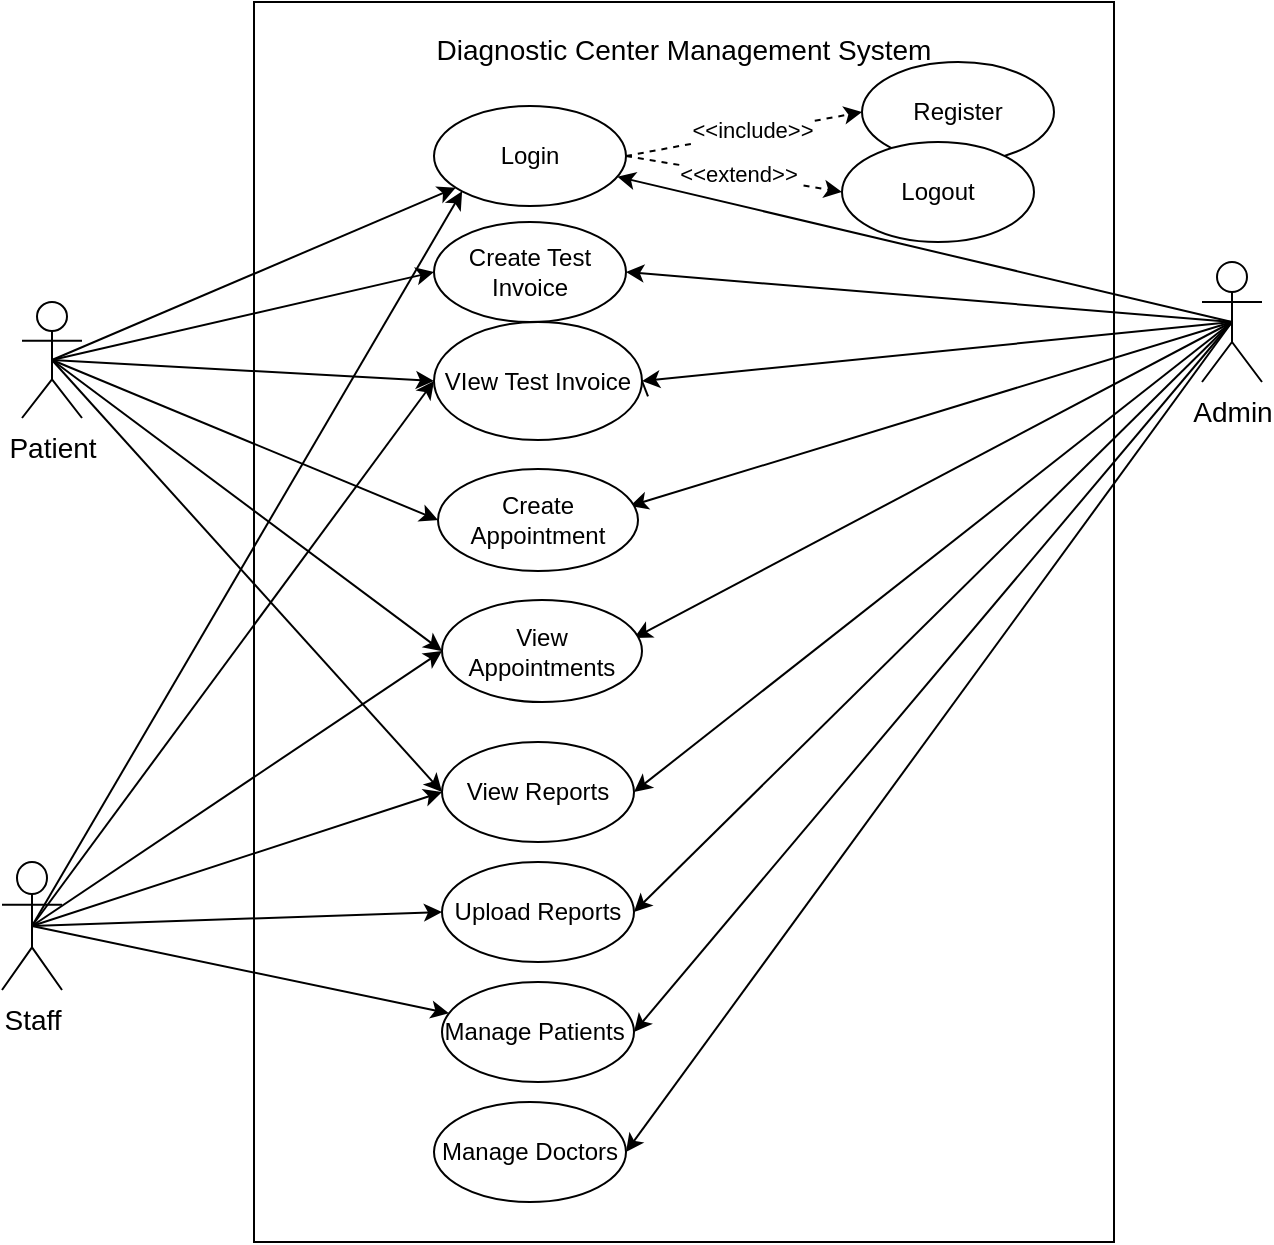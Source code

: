 <mxfile version="21.7.5" type="device">
  <diagram id="Dx65XONKSlelgJUsVHpR" name="Page-1">
    <mxGraphModel dx="1434" dy="803" grid="1" gridSize="10" guides="1" tooltips="1" connect="1" arrows="1" fold="1" page="1" pageScale="1" pageWidth="827" pageHeight="1169" math="0" shadow="0">
      <root>
        <mxCell id="0" />
        <mxCell id="1" parent="0" />
        <mxCell id="phIxGiBwTtDq_IwyOR1a-2" value="" style="rounded=0;whiteSpace=wrap;html=1;" parent="1" vertex="1">
          <mxGeometry x="266" y="210" width="430" height="620" as="geometry" />
        </mxCell>
        <mxCell id="phIxGiBwTtDq_IwyOR1a-3" value="Create Test Invoice" style="ellipse;whiteSpace=wrap;html=1;" parent="1" vertex="1">
          <mxGeometry x="356" y="320" width="96" height="50" as="geometry" />
        </mxCell>
        <mxCell id="CKjJwregdbNH1PwdeDzp-3" style="rounded=0;orthogonalLoop=1;jettySize=auto;html=1;exitX=1;exitY=0.5;exitDx=0;exitDy=0;entryX=0;entryY=0.5;entryDx=0;entryDy=0;dashed=1;" edge="1" parent="1" source="phIxGiBwTtDq_IwyOR1a-5" target="CKjJwregdbNH1PwdeDzp-1">
          <mxGeometry relative="1" as="geometry" />
        </mxCell>
        <mxCell id="CKjJwregdbNH1PwdeDzp-5" value="&amp;lt;&amp;lt;include&amp;gt;&amp;gt;" style="edgeLabel;html=1;align=center;verticalAlign=middle;resizable=0;points=[];" vertex="1" connectable="0" parent="CKjJwregdbNH1PwdeDzp-3">
          <mxGeometry x="0.07" y="1" relative="1" as="geometry">
            <mxPoint y="-1" as="offset" />
          </mxGeometry>
        </mxCell>
        <mxCell id="CKjJwregdbNH1PwdeDzp-4" style="rounded=0;orthogonalLoop=1;jettySize=auto;html=1;exitX=1;exitY=0.5;exitDx=0;exitDy=0;entryX=0;entryY=0.5;entryDx=0;entryDy=0;dashed=1;" edge="1" parent="1" source="phIxGiBwTtDq_IwyOR1a-5" target="CKjJwregdbNH1PwdeDzp-2">
          <mxGeometry relative="1" as="geometry" />
        </mxCell>
        <mxCell id="CKjJwregdbNH1PwdeDzp-6" value="&amp;lt;&amp;lt;extend&amp;gt;&amp;gt;" style="edgeLabel;html=1;align=center;verticalAlign=middle;resizable=0;points=[];" vertex="1" connectable="0" parent="CKjJwregdbNH1PwdeDzp-4">
          <mxGeometry x="0.033" y="1" relative="1" as="geometry">
            <mxPoint as="offset" />
          </mxGeometry>
        </mxCell>
        <mxCell id="phIxGiBwTtDq_IwyOR1a-5" value="Login" style="ellipse;whiteSpace=wrap;html=1;" parent="1" vertex="1">
          <mxGeometry x="356" y="262" width="96" height="50" as="geometry" />
        </mxCell>
        <mxCell id="phIxGiBwTtDq_IwyOR1a-6" value="VIew Test Invoice" style="ellipse;whiteSpace=wrap;html=1;" parent="1" vertex="1">
          <mxGeometry x="356" y="370" width="104" height="59" as="geometry" />
        </mxCell>
        <mxCell id="phIxGiBwTtDq_IwyOR1a-7" value="View Reports" style="ellipse;whiteSpace=wrap;html=1;" parent="1" vertex="1">
          <mxGeometry x="360" y="580" width="96" height="50" as="geometry" />
        </mxCell>
        <mxCell id="phIxGiBwTtDq_IwyOR1a-8" value="Manage Doctors" style="ellipse;whiteSpace=wrap;html=1;" parent="1" vertex="1">
          <mxGeometry x="356" y="760" width="96" height="50" as="geometry" />
        </mxCell>
        <mxCell id="phIxGiBwTtDq_IwyOR1a-9" value="Upload Reports" style="ellipse;whiteSpace=wrap;html=1;" parent="1" vertex="1">
          <mxGeometry x="360" y="640" width="96" height="50" as="geometry" />
        </mxCell>
        <mxCell id="phIxGiBwTtDq_IwyOR1a-10" value="Manage Patients&amp;nbsp;" style="ellipse;whiteSpace=wrap;html=1;" parent="1" vertex="1">
          <mxGeometry x="360" y="700" width="96" height="50" as="geometry" />
        </mxCell>
        <mxCell id="phIxGiBwTtDq_IwyOR1a-14" value="Diagnostic Center Management System" style="rounded=0;whiteSpace=wrap;html=1;strokeColor=none;fontSize=14;" parent="1" vertex="1">
          <mxGeometry x="306" y="220" width="350" height="28" as="geometry" />
        </mxCell>
        <mxCell id="phIxGiBwTtDq_IwyOR1a-22" style="rounded=0;orthogonalLoop=1;jettySize=auto;html=1;exitX=0.5;exitY=0.5;exitDx=0;exitDy=0;exitPerimeter=0;fontSize=14;" parent="1" source="phIxGiBwTtDq_IwyOR1a-15" target="phIxGiBwTtDq_IwyOR1a-5" edge="1">
          <mxGeometry relative="1" as="geometry" />
        </mxCell>
        <mxCell id="phIxGiBwTtDq_IwyOR1a-23" style="rounded=0;orthogonalLoop=1;jettySize=auto;html=1;exitX=0.5;exitY=0.5;exitDx=0;exitDy=0;exitPerimeter=0;entryX=0;entryY=0.5;entryDx=0;entryDy=0;fontSize=14;" parent="1" source="phIxGiBwTtDq_IwyOR1a-15" target="phIxGiBwTtDq_IwyOR1a-3" edge="1">
          <mxGeometry relative="1" as="geometry" />
        </mxCell>
        <mxCell id="phIxGiBwTtDq_IwyOR1a-24" style="rounded=0;orthogonalLoop=1;jettySize=auto;html=1;exitX=0.5;exitY=0.5;exitDx=0;exitDy=0;exitPerimeter=0;entryX=0;entryY=0.5;entryDx=0;entryDy=0;fontSize=14;" parent="1" source="phIxGiBwTtDq_IwyOR1a-15" target="phIxGiBwTtDq_IwyOR1a-6" edge="1">
          <mxGeometry relative="1" as="geometry" />
        </mxCell>
        <mxCell id="phIxGiBwTtDq_IwyOR1a-25" style="rounded=0;orthogonalLoop=1;jettySize=auto;html=1;exitX=0.5;exitY=0.5;exitDx=0;exitDy=0;exitPerimeter=0;entryX=0;entryY=0.5;entryDx=0;entryDy=0;fontSize=14;" parent="1" source="phIxGiBwTtDq_IwyOR1a-15" target="phIxGiBwTtDq_IwyOR1a-7" edge="1">
          <mxGeometry relative="1" as="geometry" />
        </mxCell>
        <mxCell id="VE3dkcwgCrBXXLlYdCvx-13" style="edgeStyle=none;rounded=0;orthogonalLoop=1;jettySize=auto;html=1;exitX=0.5;exitY=0.5;exitDx=0;exitDy=0;exitPerimeter=0;entryX=0;entryY=0.5;entryDx=0;entryDy=0;" parent="1" source="phIxGiBwTtDq_IwyOR1a-15" target="VE3dkcwgCrBXXLlYdCvx-6" edge="1">
          <mxGeometry relative="1" as="geometry" />
        </mxCell>
        <mxCell id="VE3dkcwgCrBXXLlYdCvx-14" style="edgeStyle=none;rounded=0;orthogonalLoop=1;jettySize=auto;html=1;exitX=0.5;exitY=0.5;exitDx=0;exitDy=0;exitPerimeter=0;entryX=0;entryY=0.5;entryDx=0;entryDy=0;" parent="1" source="phIxGiBwTtDq_IwyOR1a-15" target="VE3dkcwgCrBXXLlYdCvx-7" edge="1">
          <mxGeometry relative="1" as="geometry" />
        </mxCell>
        <mxCell id="phIxGiBwTtDq_IwyOR1a-15" value="Patient" style="shape=umlActor;verticalLabelPosition=bottom;verticalAlign=top;html=1;outlineConnect=0;fontSize=14;" parent="1" vertex="1">
          <mxGeometry x="150" y="360" width="30" height="58" as="geometry" />
        </mxCell>
        <mxCell id="phIxGiBwTtDq_IwyOR1a-28" style="rounded=0;orthogonalLoop=1;jettySize=auto;html=1;exitX=0.5;exitY=0.5;exitDx=0;exitDy=0;exitPerimeter=0;entryX=0;entryY=1;entryDx=0;entryDy=0;fontSize=14;" parent="1" source="phIxGiBwTtDq_IwyOR1a-17" target="phIxGiBwTtDq_IwyOR1a-5" edge="1">
          <mxGeometry relative="1" as="geometry" />
        </mxCell>
        <mxCell id="phIxGiBwTtDq_IwyOR1a-30" style="rounded=0;orthogonalLoop=1;jettySize=auto;html=1;exitX=0.5;exitY=0.5;exitDx=0;exitDy=0;exitPerimeter=0;entryX=0;entryY=0.5;entryDx=0;entryDy=0;fontSize=14;" parent="1" source="phIxGiBwTtDq_IwyOR1a-17" target="phIxGiBwTtDq_IwyOR1a-7" edge="1">
          <mxGeometry relative="1" as="geometry" />
        </mxCell>
        <mxCell id="phIxGiBwTtDq_IwyOR1a-31" style="rounded=0;orthogonalLoop=1;jettySize=auto;html=1;exitX=0.5;exitY=0.5;exitDx=0;exitDy=0;exitPerimeter=0;entryX=0;entryY=0.5;entryDx=0;entryDy=0;fontSize=14;" parent="1" source="phIxGiBwTtDq_IwyOR1a-17" target="phIxGiBwTtDq_IwyOR1a-9" edge="1">
          <mxGeometry relative="1" as="geometry" />
        </mxCell>
        <mxCell id="3frgtMceLTOeRdQTKk0o-8" style="rounded=0;orthogonalLoop=1;jettySize=auto;html=1;exitX=0.5;exitY=0.5;exitDx=0;exitDy=0;exitPerimeter=0;" parent="1" source="phIxGiBwTtDq_IwyOR1a-17" target="phIxGiBwTtDq_IwyOR1a-10" edge="1">
          <mxGeometry relative="1" as="geometry" />
        </mxCell>
        <mxCell id="3frgtMceLTOeRdQTKk0o-11" style="rounded=0;orthogonalLoop=1;jettySize=auto;html=1;exitX=0.5;exitY=0.5;exitDx=0;exitDy=0;exitPerimeter=0;entryX=0;entryY=0.5;entryDx=0;entryDy=0;" parent="1" source="phIxGiBwTtDq_IwyOR1a-17" target="phIxGiBwTtDq_IwyOR1a-6" edge="1">
          <mxGeometry relative="1" as="geometry" />
        </mxCell>
        <mxCell id="VE3dkcwgCrBXXLlYdCvx-12" style="edgeStyle=none;rounded=0;orthogonalLoop=1;jettySize=auto;html=1;exitX=0.5;exitY=0.5;exitDx=0;exitDy=0;exitPerimeter=0;entryX=0;entryY=0.5;entryDx=0;entryDy=0;" parent="1" source="phIxGiBwTtDq_IwyOR1a-17" target="VE3dkcwgCrBXXLlYdCvx-7" edge="1">
          <mxGeometry relative="1" as="geometry" />
        </mxCell>
        <mxCell id="phIxGiBwTtDq_IwyOR1a-17" value="Staff" style="shape=umlActor;verticalLabelPosition=bottom;verticalAlign=top;html=1;outlineConnect=0;fontSize=14;" parent="1" vertex="1">
          <mxGeometry x="140" y="640" width="30" height="64" as="geometry" />
        </mxCell>
        <mxCell id="phIxGiBwTtDq_IwyOR1a-49" style="edgeStyle=none;rounded=0;orthogonalLoop=1;jettySize=auto;html=1;exitX=0.5;exitY=0.5;exitDx=0;exitDy=0;exitPerimeter=0;fontSize=14;" parent="1" source="phIxGiBwTtDq_IwyOR1a-27" target="phIxGiBwTtDq_IwyOR1a-5" edge="1">
          <mxGeometry relative="1" as="geometry" />
        </mxCell>
        <mxCell id="phIxGiBwTtDq_IwyOR1a-50" style="edgeStyle=none;rounded=0;orthogonalLoop=1;jettySize=auto;html=1;exitX=0.5;exitY=0.5;exitDx=0;exitDy=0;exitPerimeter=0;entryX=1;entryY=0.5;entryDx=0;entryDy=0;fontSize=14;" parent="1" source="phIxGiBwTtDq_IwyOR1a-27" target="phIxGiBwTtDq_IwyOR1a-3" edge="1">
          <mxGeometry relative="1" as="geometry" />
        </mxCell>
        <mxCell id="phIxGiBwTtDq_IwyOR1a-51" style="edgeStyle=none;rounded=0;orthogonalLoop=1;jettySize=auto;html=1;exitX=0.5;exitY=0.5;exitDx=0;exitDy=0;exitPerimeter=0;entryX=1;entryY=0.5;entryDx=0;entryDy=0;fontSize=14;" parent="1" source="phIxGiBwTtDq_IwyOR1a-27" target="phIxGiBwTtDq_IwyOR1a-6" edge="1">
          <mxGeometry relative="1" as="geometry" />
        </mxCell>
        <mxCell id="phIxGiBwTtDq_IwyOR1a-52" style="edgeStyle=none;rounded=0;orthogonalLoop=1;jettySize=auto;html=1;exitX=0.5;exitY=0.5;exitDx=0;exitDy=0;exitPerimeter=0;entryX=1;entryY=0.5;entryDx=0;entryDy=0;fontSize=14;" parent="1" source="phIxGiBwTtDq_IwyOR1a-27" target="phIxGiBwTtDq_IwyOR1a-7" edge="1">
          <mxGeometry relative="1" as="geometry" />
        </mxCell>
        <mxCell id="phIxGiBwTtDq_IwyOR1a-74" style="edgeStyle=none;rounded=0;orthogonalLoop=1;jettySize=auto;html=1;exitX=0.5;exitY=0.5;exitDx=0;exitDy=0;exitPerimeter=0;entryX=1;entryY=0.5;entryDx=0;entryDy=0;fontSize=13;" parent="1" source="phIxGiBwTtDq_IwyOR1a-27" target="phIxGiBwTtDq_IwyOR1a-9" edge="1">
          <mxGeometry relative="1" as="geometry" />
        </mxCell>
        <mxCell id="phIxGiBwTtDq_IwyOR1a-75" style="edgeStyle=none;rounded=0;orthogonalLoop=1;jettySize=auto;html=1;exitX=0.5;exitY=0.5;exitDx=0;exitDy=0;exitPerimeter=0;entryX=1;entryY=0.5;entryDx=0;entryDy=0;fontSize=13;" parent="1" source="phIxGiBwTtDq_IwyOR1a-27" target="phIxGiBwTtDq_IwyOR1a-10" edge="1">
          <mxGeometry relative="1" as="geometry" />
        </mxCell>
        <mxCell id="phIxGiBwTtDq_IwyOR1a-76" style="edgeStyle=none;rounded=0;orthogonalLoop=1;jettySize=auto;html=1;exitX=0.5;exitY=0.5;exitDx=0;exitDy=0;exitPerimeter=0;entryX=1;entryY=0.5;entryDx=0;entryDy=0;fontSize=13;" parent="1" source="phIxGiBwTtDq_IwyOR1a-27" target="phIxGiBwTtDq_IwyOR1a-8" edge="1">
          <mxGeometry relative="1" as="geometry" />
        </mxCell>
        <mxCell id="VE3dkcwgCrBXXLlYdCvx-9" style="edgeStyle=none;rounded=0;orthogonalLoop=1;jettySize=auto;html=1;exitX=0.5;exitY=0.5;exitDx=0;exitDy=0;exitPerimeter=0;entryX=0.96;entryY=0.363;entryDx=0;entryDy=0;entryPerimeter=0;" parent="1" source="phIxGiBwTtDq_IwyOR1a-27" target="VE3dkcwgCrBXXLlYdCvx-6" edge="1">
          <mxGeometry relative="1" as="geometry" />
        </mxCell>
        <mxCell id="VE3dkcwgCrBXXLlYdCvx-11" style="edgeStyle=none;rounded=0;orthogonalLoop=1;jettySize=auto;html=1;exitX=0.5;exitY=0.5;exitDx=0;exitDy=0;exitPerimeter=0;entryX=0.96;entryY=0.373;entryDx=0;entryDy=0;entryPerimeter=0;" parent="1" source="phIxGiBwTtDq_IwyOR1a-27" target="VE3dkcwgCrBXXLlYdCvx-7" edge="1">
          <mxGeometry relative="1" as="geometry" />
        </mxCell>
        <mxCell id="phIxGiBwTtDq_IwyOR1a-27" value="Admin" style="shape=umlActor;verticalLabelPosition=bottom;verticalAlign=top;html=1;outlineConnect=0;fontSize=14;" parent="1" vertex="1">
          <mxGeometry x="740" y="340" width="30" height="60" as="geometry" />
        </mxCell>
        <mxCell id="phIxGiBwTtDq_IwyOR1a-70" value="" style="edgeStyle=none;rounded=0;orthogonalLoop=1;jettySize=auto;html=1;exitX=1;exitY=0.5;exitDx=0;exitDy=0;fontSize=14;endArrow=none;" parent="1" source="phIxGiBwTtDq_IwyOR1a-6" edge="1">
          <mxGeometry relative="1" as="geometry">
            <mxPoint x="452" y="406" as="sourcePoint" />
            <mxPoint x="463" y="407.234" as="targetPoint" />
          </mxGeometry>
        </mxCell>
        <mxCell id="VE3dkcwgCrBXXLlYdCvx-6" value="Create Appointment" style="ellipse;whiteSpace=wrap;html=1;" parent="1" vertex="1">
          <mxGeometry x="358" y="443.5" width="100" height="51" as="geometry" />
        </mxCell>
        <mxCell id="VE3dkcwgCrBXXLlYdCvx-7" value="View Appointments" style="ellipse;whiteSpace=wrap;html=1;" parent="1" vertex="1">
          <mxGeometry x="360" y="509" width="100" height="51" as="geometry" />
        </mxCell>
        <mxCell id="CKjJwregdbNH1PwdeDzp-1" value="Register" style="ellipse;whiteSpace=wrap;html=1;" vertex="1" parent="1">
          <mxGeometry x="570" y="240" width="96" height="50" as="geometry" />
        </mxCell>
        <mxCell id="CKjJwregdbNH1PwdeDzp-2" value="Logout" style="ellipse;whiteSpace=wrap;html=1;" vertex="1" parent="1">
          <mxGeometry x="560" y="280" width="96" height="50" as="geometry" />
        </mxCell>
      </root>
    </mxGraphModel>
  </diagram>
</mxfile>
